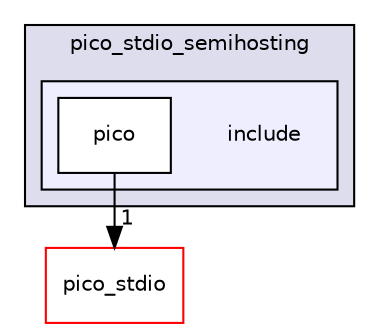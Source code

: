 digraph "pico_stdio_semihosting/include" {
  compound=true
  node [ fontsize="10", fontname="Helvetica"];
  edge [ labelfontsize="10", labelfontname="Helvetica"];
  subgraph clusterdir_084ae7f7183aeff1dbff29099f41c075 {
    graph [ bgcolor="#ddddee", pencolor="black", label="pico_stdio_semihosting" fontname="Helvetica", fontsize="10", URL="dir_084ae7f7183aeff1dbff29099f41c075.html"]
  subgraph clusterdir_61ad3710b607bf424d26ff260b5bf8ff {
    graph [ bgcolor="#eeeeff", pencolor="black", label="" URL="dir_61ad3710b607bf424d26ff260b5bf8ff.html"];
    dir_61ad3710b607bf424d26ff260b5bf8ff [shape=plaintext label="include"];
    dir_947da161a16ca2caa88d1d0ab5bf606c [shape=box label="pico" color="black" fillcolor="white" style="filled" URL="dir_947da161a16ca2caa88d1d0ab5bf606c.html"];
  }
  }
  dir_8ce2dea2c70b96bce3071180a232ce85 [shape=box label="pico_stdio" fillcolor="white" style="filled" color="red" URL="dir_8ce2dea2c70b96bce3071180a232ce85.html"];
  dir_947da161a16ca2caa88d1d0ab5bf606c->dir_8ce2dea2c70b96bce3071180a232ce85 [headlabel="1", labeldistance=1.5 headhref="dir_000190_000184.html"];
}
